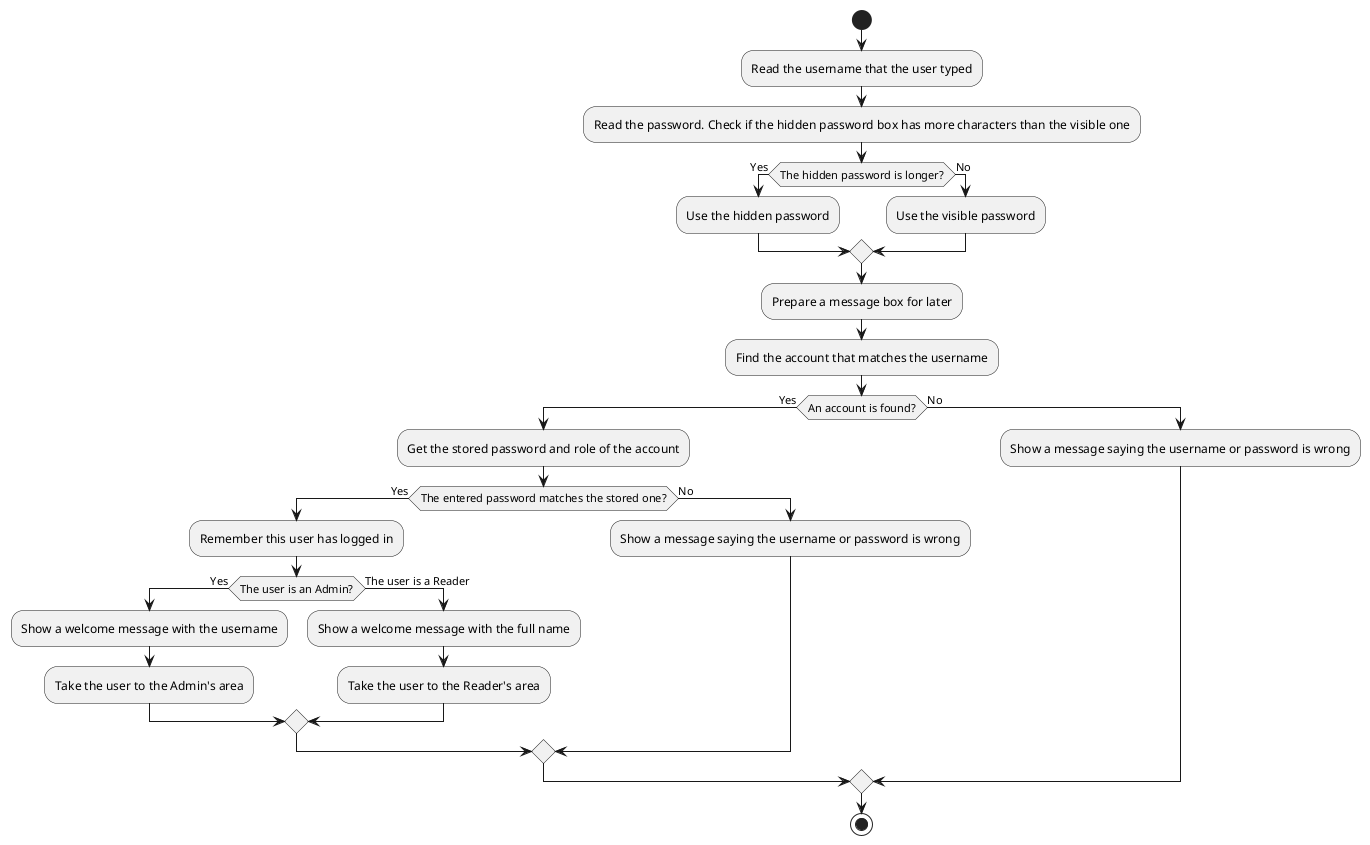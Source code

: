 @startuml
start
:Read the username that the user typed;
:Read the password. Check if the hidden password box has more characters than the visible one;

if (The hidden password is longer?) then (Yes)
    :Use the hidden password;
else (No)
    :Use the visible password;
endif

:Prepare a message box for later;
:Find the account that matches the username;

if (An account is found?) then (Yes)
    :Get the stored password and role of the account;
    if (The entered password matches the stored one?) then (Yes)
        :Remember this user has logged in;

        if (The user is an Admin?) then (Yes)
            :Show a welcome message with the username;
            :Take the user to the Admin's area;
        else (The user is a Reader)
            :Show a welcome message with the full name;
            :Take the user to the Reader's area;
        endif
    else (No)
        :Show a message saying the username or password is wrong;
    endif
else (No)
    :Show a message saying the username or password is wrong;
endif

stop
@enduml
